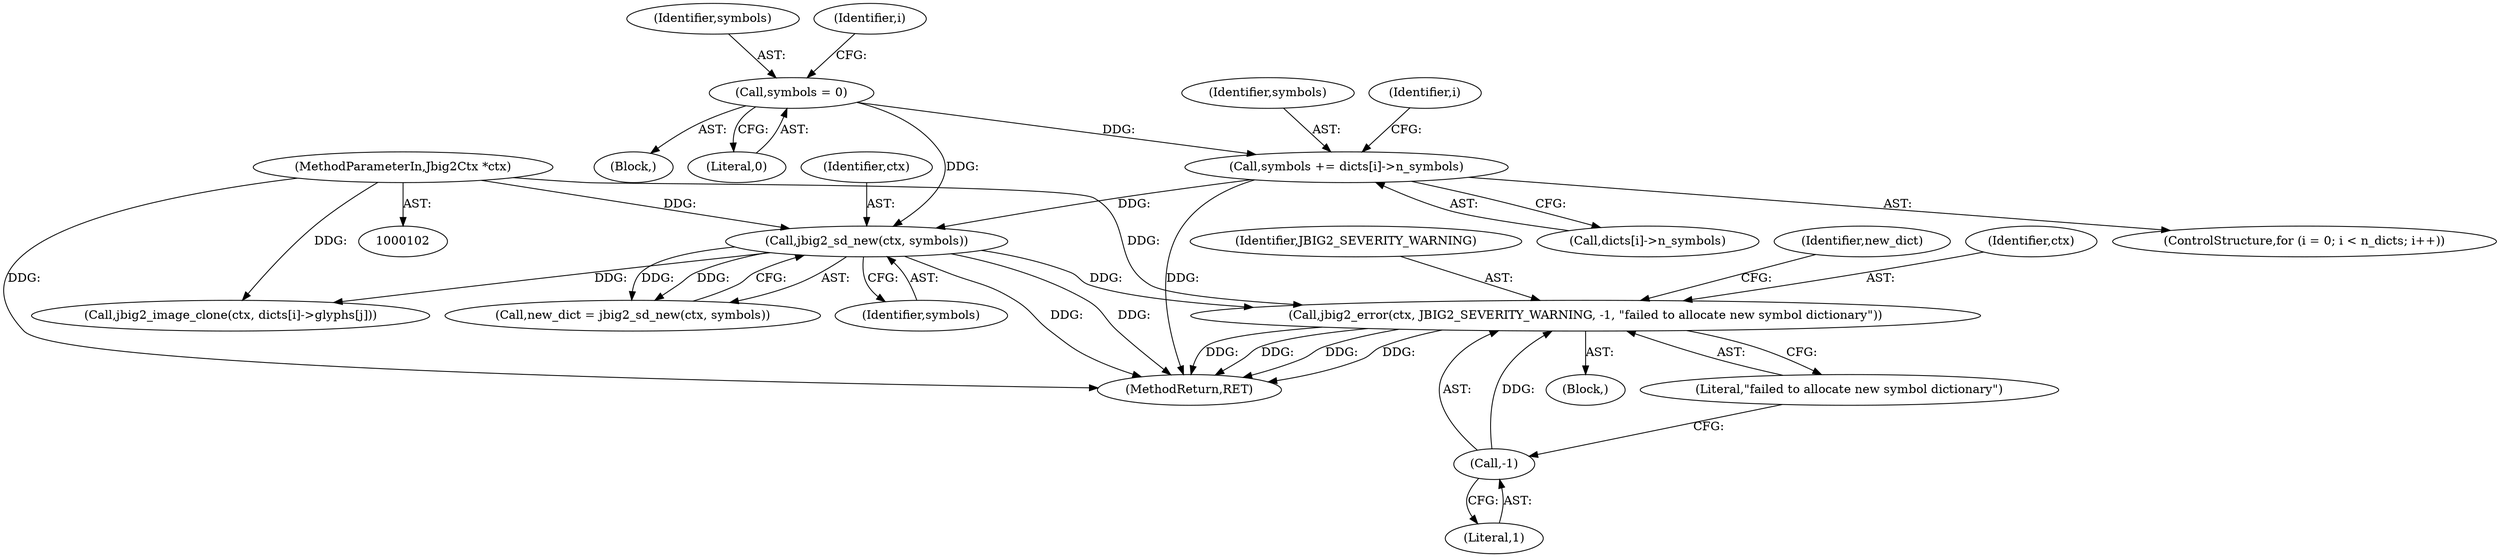 digraph "0_ghostscript_e698d5c11d27212aa1098bc5b1673a3378563092_13@pointer" {
"1000187" [label="(Call,jbig2_error(ctx, JBIG2_SEVERITY_WARNING, -1, \"failed to allocate new symbol dictionary\"))"];
"1000136" [label="(Call,jbig2_sd_new(ctx, symbols))"];
"1000103" [label="(MethodParameterIn,Jbig2Ctx *ctx)"];
"1000127" [label="(Call,symbols += dicts[i]->n_symbols)"];
"1000115" [label="(Call,symbols = 0)"];
"1000190" [label="(Call,-1)"];
"1000116" [label="(Identifier,symbols)"];
"1000189" [label="(Identifier,JBIG2_SEVERITY_WARNING)"];
"1000117" [label="(Literal,0)"];
"1000138" [label="(Identifier,symbols)"];
"1000106" [label="(Block,)"];
"1000136" [label="(Call,jbig2_sd_new(ctx, symbols))"];
"1000120" [label="(Identifier,i)"];
"1000115" [label="(Call,symbols = 0)"];
"1000194" [label="(Identifier,new_dict)"];
"1000127" [label="(Call,symbols += dicts[i]->n_symbols)"];
"1000118" [label="(ControlStructure,for (i = 0; i < n_dicts; i++))"];
"1000191" [label="(Literal,1)"];
"1000129" [label="(Call,dicts[i]->n_symbols)"];
"1000190" [label="(Call,-1)"];
"1000186" [label="(Block,)"];
"1000137" [label="(Identifier,ctx)"];
"1000176" [label="(Call,jbig2_image_clone(ctx, dicts[i]->glyphs[j]))"];
"1000187" [label="(Call,jbig2_error(ctx, JBIG2_SEVERITY_WARNING, -1, \"failed to allocate new symbol dictionary\"))"];
"1000128" [label="(Identifier,symbols)"];
"1000192" [label="(Literal,\"failed to allocate new symbol dictionary\")"];
"1000195" [label="(MethodReturn,RET)"];
"1000134" [label="(Call,new_dict = jbig2_sd_new(ctx, symbols))"];
"1000103" [label="(MethodParameterIn,Jbig2Ctx *ctx)"];
"1000126" [label="(Identifier,i)"];
"1000188" [label="(Identifier,ctx)"];
"1000187" -> "1000186"  [label="AST: "];
"1000187" -> "1000192"  [label="CFG: "];
"1000188" -> "1000187"  [label="AST: "];
"1000189" -> "1000187"  [label="AST: "];
"1000190" -> "1000187"  [label="AST: "];
"1000192" -> "1000187"  [label="AST: "];
"1000194" -> "1000187"  [label="CFG: "];
"1000187" -> "1000195"  [label="DDG: "];
"1000187" -> "1000195"  [label="DDG: "];
"1000187" -> "1000195"  [label="DDG: "];
"1000187" -> "1000195"  [label="DDG: "];
"1000136" -> "1000187"  [label="DDG: "];
"1000103" -> "1000187"  [label="DDG: "];
"1000190" -> "1000187"  [label="DDG: "];
"1000136" -> "1000134"  [label="AST: "];
"1000136" -> "1000138"  [label="CFG: "];
"1000137" -> "1000136"  [label="AST: "];
"1000138" -> "1000136"  [label="AST: "];
"1000134" -> "1000136"  [label="CFG: "];
"1000136" -> "1000195"  [label="DDG: "];
"1000136" -> "1000195"  [label="DDG: "];
"1000136" -> "1000134"  [label="DDG: "];
"1000136" -> "1000134"  [label="DDG: "];
"1000103" -> "1000136"  [label="DDG: "];
"1000127" -> "1000136"  [label="DDG: "];
"1000115" -> "1000136"  [label="DDG: "];
"1000136" -> "1000176"  [label="DDG: "];
"1000103" -> "1000102"  [label="AST: "];
"1000103" -> "1000195"  [label="DDG: "];
"1000103" -> "1000176"  [label="DDG: "];
"1000127" -> "1000118"  [label="AST: "];
"1000127" -> "1000129"  [label="CFG: "];
"1000128" -> "1000127"  [label="AST: "];
"1000129" -> "1000127"  [label="AST: "];
"1000126" -> "1000127"  [label="CFG: "];
"1000127" -> "1000195"  [label="DDG: "];
"1000115" -> "1000127"  [label="DDG: "];
"1000115" -> "1000106"  [label="AST: "];
"1000115" -> "1000117"  [label="CFG: "];
"1000116" -> "1000115"  [label="AST: "];
"1000117" -> "1000115"  [label="AST: "];
"1000120" -> "1000115"  [label="CFG: "];
"1000190" -> "1000191"  [label="CFG: "];
"1000191" -> "1000190"  [label="AST: "];
"1000192" -> "1000190"  [label="CFG: "];
}

